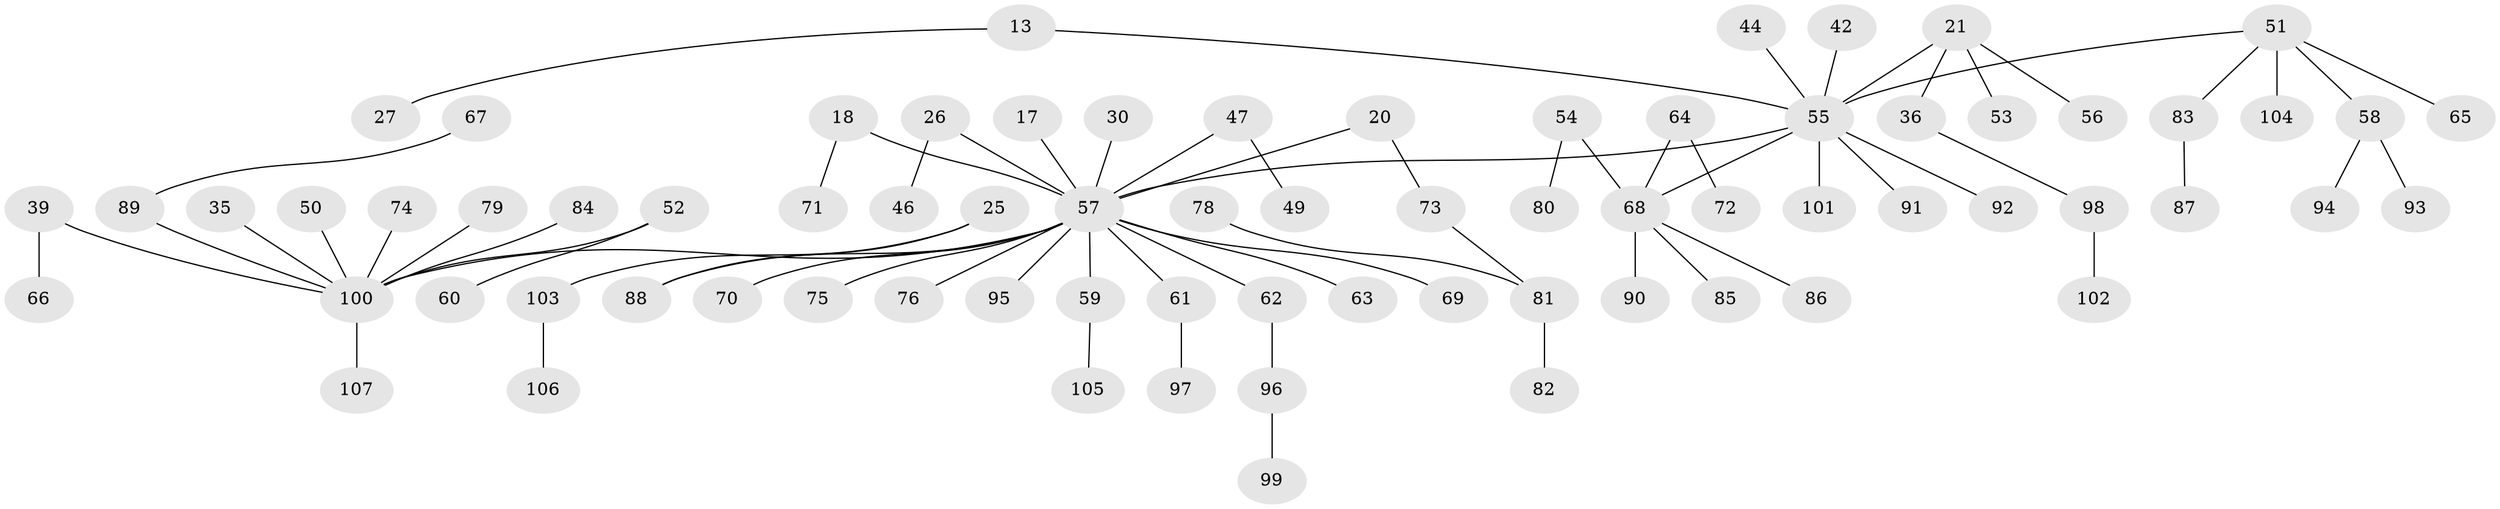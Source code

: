 // original degree distribution, {5: 0.028037383177570093, 6: 0.028037383177570093, 3: 0.14018691588785046, 2: 0.2803738317757009, 4: 0.037383177570093455, 7: 0.009345794392523364, 1: 0.4766355140186916}
// Generated by graph-tools (version 1.1) at 2025/56/03/04/25 21:56:01]
// undirected, 74 vertices, 73 edges
graph export_dot {
graph [start="1"]
  node [color=gray90,style=filled];
  13;
  17;
  18;
  20;
  21;
  25;
  26;
  27;
  30;
  35;
  36;
  39;
  42;
  44;
  46;
  47;
  49;
  50;
  51;
  52;
  53;
  54;
  55 [super="+4+37"];
  56;
  57 [super="+41+48+15"];
  58;
  59;
  60;
  61;
  62;
  63;
  64 [super="+40"];
  65;
  66;
  67;
  68 [super="+45"];
  69;
  70;
  71;
  72;
  73;
  74;
  75;
  76;
  78;
  79;
  80;
  81 [super="+77"];
  82;
  83;
  84;
  85;
  86;
  87;
  88 [super="+24"];
  89 [super="+31"];
  90;
  91;
  92;
  93;
  94;
  95;
  96;
  97;
  98;
  99;
  100 [super="+22+34+32"];
  101;
  102;
  103;
  104;
  105;
  106;
  107;
  13 -- 27;
  13 -- 55;
  17 -- 57;
  18 -- 71;
  18 -- 57;
  20 -- 73;
  20 -- 57;
  21 -- 36;
  21 -- 53;
  21 -- 56;
  21 -- 55;
  25 -- 103;
  25 -- 88;
  26 -- 46;
  26 -- 57;
  30 -- 57;
  35 -- 100;
  36 -- 98;
  39 -- 66;
  39 -- 100;
  42 -- 55;
  44 -- 55;
  47 -- 49;
  47 -- 57;
  50 -- 100;
  51 -- 58;
  51 -- 65;
  51 -- 83;
  51 -- 104;
  51 -- 55;
  52 -- 60;
  52 -- 100;
  54 -- 80;
  54 -- 68;
  55 -- 92;
  55 -- 68;
  55 -- 101;
  55 -- 91;
  55 -- 57;
  57 -- 75;
  57 -- 76;
  57 -- 69;
  57 -- 70;
  57 -- 88;
  57 -- 95;
  57 -- 100;
  57 -- 59;
  57 -- 61;
  57 -- 62;
  57 -- 63;
  58 -- 93;
  58 -- 94;
  59 -- 105;
  61 -- 97;
  62 -- 96;
  64 -- 72;
  64 -- 68;
  67 -- 89;
  68 -- 85;
  68 -- 86;
  68 -- 90;
  73 -- 81;
  74 -- 100;
  78 -- 81;
  79 -- 100;
  81 -- 82;
  83 -- 87;
  84 -- 100;
  89 -- 100;
  96 -- 99;
  98 -- 102;
  100 -- 107;
  103 -- 106;
}
